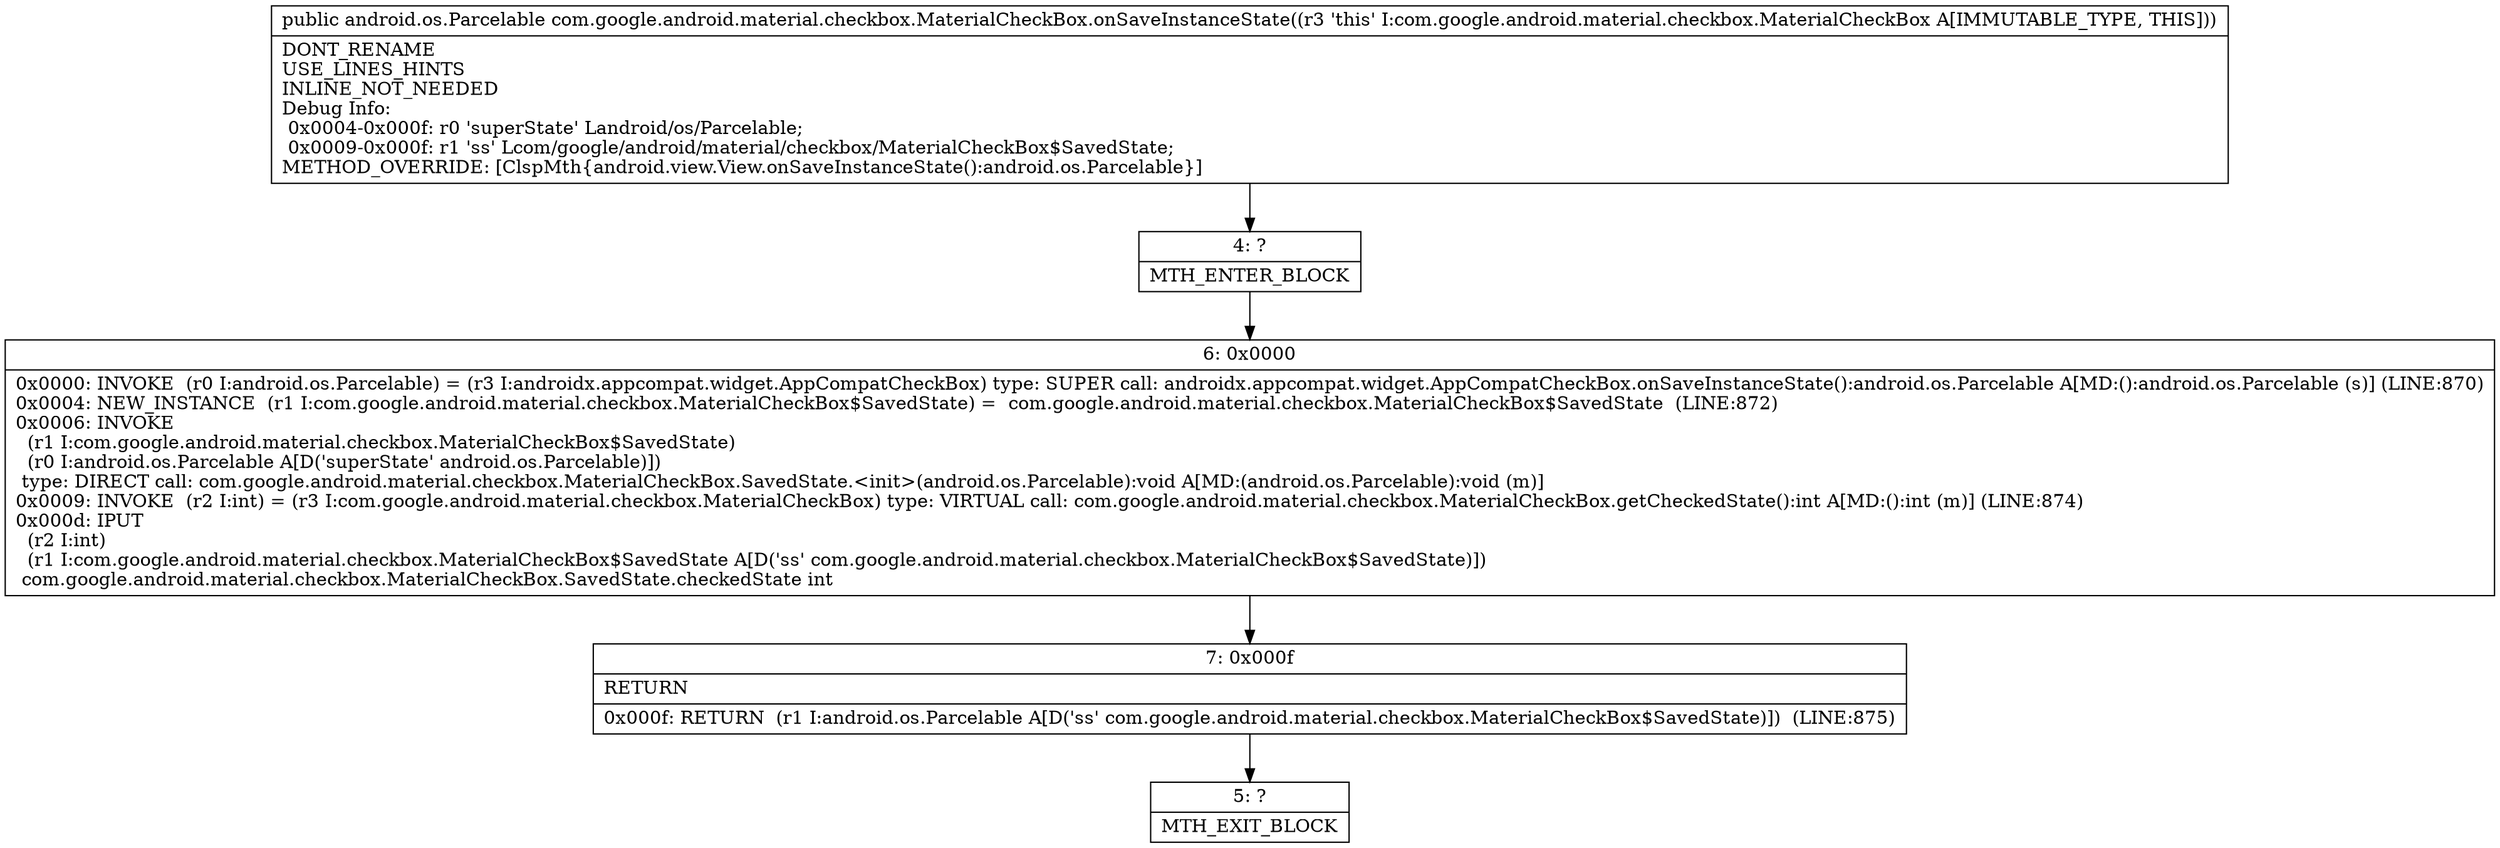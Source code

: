 digraph "CFG forcom.google.android.material.checkbox.MaterialCheckBox.onSaveInstanceState()Landroid\/os\/Parcelable;" {
Node_4 [shape=record,label="{4\:\ ?|MTH_ENTER_BLOCK\l}"];
Node_6 [shape=record,label="{6\:\ 0x0000|0x0000: INVOKE  (r0 I:android.os.Parcelable) = (r3 I:androidx.appcompat.widget.AppCompatCheckBox) type: SUPER call: androidx.appcompat.widget.AppCompatCheckBox.onSaveInstanceState():android.os.Parcelable A[MD:():android.os.Parcelable (s)] (LINE:870)\l0x0004: NEW_INSTANCE  (r1 I:com.google.android.material.checkbox.MaterialCheckBox$SavedState) =  com.google.android.material.checkbox.MaterialCheckBox$SavedState  (LINE:872)\l0x0006: INVOKE  \l  (r1 I:com.google.android.material.checkbox.MaterialCheckBox$SavedState)\l  (r0 I:android.os.Parcelable A[D('superState' android.os.Parcelable)])\l type: DIRECT call: com.google.android.material.checkbox.MaterialCheckBox.SavedState.\<init\>(android.os.Parcelable):void A[MD:(android.os.Parcelable):void (m)]\l0x0009: INVOKE  (r2 I:int) = (r3 I:com.google.android.material.checkbox.MaterialCheckBox) type: VIRTUAL call: com.google.android.material.checkbox.MaterialCheckBox.getCheckedState():int A[MD:():int (m)] (LINE:874)\l0x000d: IPUT  \l  (r2 I:int)\l  (r1 I:com.google.android.material.checkbox.MaterialCheckBox$SavedState A[D('ss' com.google.android.material.checkbox.MaterialCheckBox$SavedState)])\l com.google.android.material.checkbox.MaterialCheckBox.SavedState.checkedState int \l}"];
Node_7 [shape=record,label="{7\:\ 0x000f|RETURN\l|0x000f: RETURN  (r1 I:android.os.Parcelable A[D('ss' com.google.android.material.checkbox.MaterialCheckBox$SavedState)])  (LINE:875)\l}"];
Node_5 [shape=record,label="{5\:\ ?|MTH_EXIT_BLOCK\l}"];
MethodNode[shape=record,label="{public android.os.Parcelable com.google.android.material.checkbox.MaterialCheckBox.onSaveInstanceState((r3 'this' I:com.google.android.material.checkbox.MaterialCheckBox A[IMMUTABLE_TYPE, THIS]))  | DONT_RENAME\lUSE_LINES_HINTS\lINLINE_NOT_NEEDED\lDebug Info:\l  0x0004\-0x000f: r0 'superState' Landroid\/os\/Parcelable;\l  0x0009\-0x000f: r1 'ss' Lcom\/google\/android\/material\/checkbox\/MaterialCheckBox$SavedState;\lMETHOD_OVERRIDE: [ClspMth\{android.view.View.onSaveInstanceState():android.os.Parcelable\}]\l}"];
MethodNode -> Node_4;Node_4 -> Node_6;
Node_6 -> Node_7;
Node_7 -> Node_5;
}

